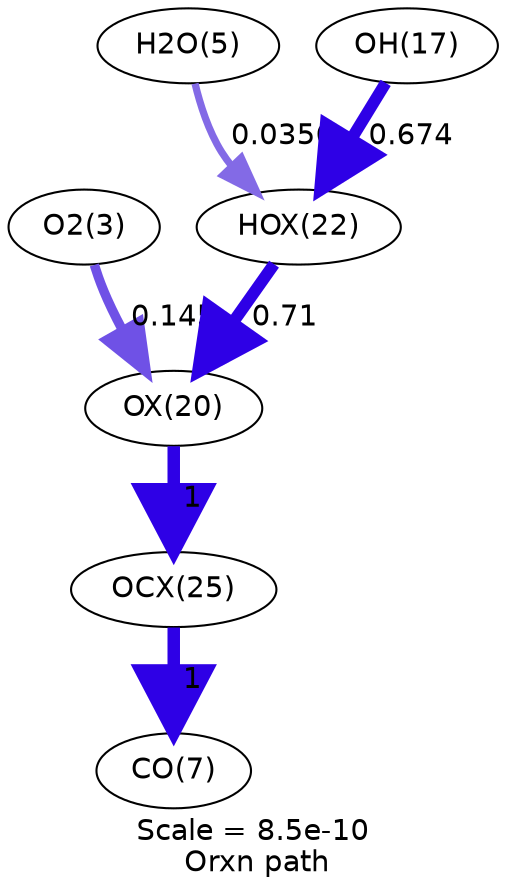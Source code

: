 digraph reaction_paths {
center=1;
s4 -> s24[fontname="Helvetica", style="setlinewidth(4.54)", arrowsize=2.27, color="0.7, 0.645, 0.9"
, label=" 0.145"];
s26 -> s24[fontname="Helvetica", style="setlinewidth(5.74)", arrowsize=2.87, color="0.7, 1.21, 0.9"
, label=" 0.71"];
s24 -> s29[fontname="Helvetica", style="setlinewidth(6)", arrowsize=3, color="0.7, 1.5, 0.9"
, label=" 1"];
s6 -> s26[fontname="Helvetica", style="setlinewidth(3.48)", arrowsize=1.74, color="0.7, 0.536, 0.9"
, label=" 0.0356"];
s18 -> s26[fontname="Helvetica", style="setlinewidth(5.7)", arrowsize=2.85, color="0.7, 1.17, 0.9"
, label=" 0.674"];
s29 -> s8[fontname="Helvetica", style="setlinewidth(6)", arrowsize=3, color="0.7, 1.5, 0.9"
, label=" 1"];
s4 [ fontname="Helvetica", label="O2(3)"];
s6 [ fontname="Helvetica", label="H2O(5)"];
s8 [ fontname="Helvetica", label="CO(7)"];
s18 [ fontname="Helvetica", label="OH(17)"];
s24 [ fontname="Helvetica", label="OX(20)"];
s26 [ fontname="Helvetica", label="HOX(22)"];
s29 [ fontname="Helvetica", label="OCX(25)"];
 label = "Scale = 8.5e-10\l Orxn path";
 fontname = "Helvetica";
}
